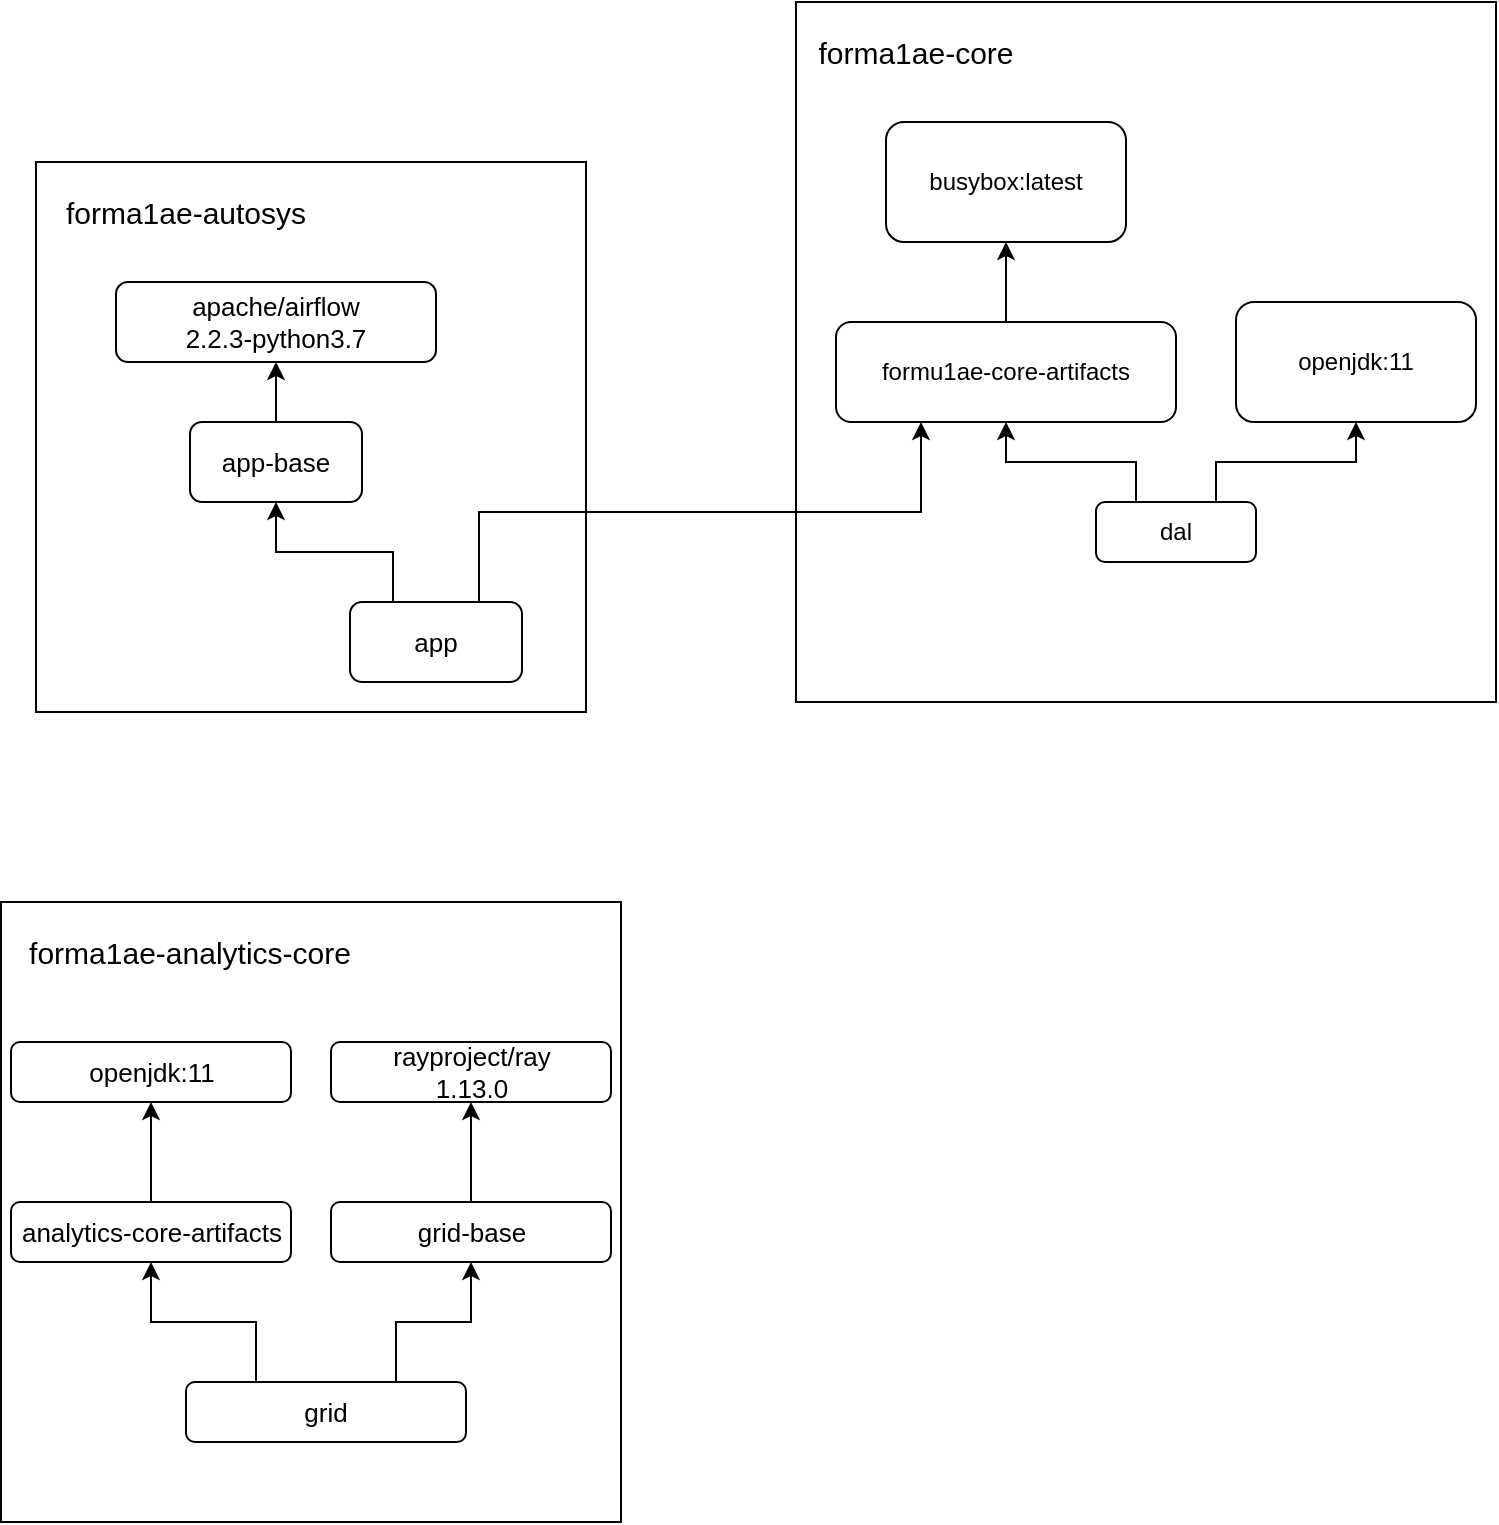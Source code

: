 <mxfile version="20.3.2" type="github" pages="2">
  <diagram id="XDo_wFbg4EFVEe4id1Wt" name="镜像关系">
    <mxGraphModel dx="946" dy="589" grid="1" gridSize="10" guides="1" tooltips="1" connect="1" arrows="1" fold="1" page="1" pageScale="1" pageWidth="827" pageHeight="1169" math="0" shadow="0">
      <root>
        <mxCell id="0" />
        <mxCell id="1" parent="0" />
        <mxCell id="X9KOwfOl-lz9BM8adhqD-38" value="" style="whiteSpace=wrap;html=1;aspect=fixed;" parent="1" vertex="1">
          <mxGeometry x="62.5" y="510" width="310" height="310" as="geometry" />
        </mxCell>
        <mxCell id="X9KOwfOl-lz9BM8adhqD-25" value="" style="whiteSpace=wrap;html=1;aspect=fixed;" parent="1" vertex="1">
          <mxGeometry x="80" y="140" width="275" height="275" as="geometry" />
        </mxCell>
        <mxCell id="X9KOwfOl-lz9BM8adhqD-13" value="" style="whiteSpace=wrap;html=1;aspect=fixed;" parent="1" vertex="1">
          <mxGeometry x="460" y="60" width="350" height="350" as="geometry" />
        </mxCell>
        <mxCell id="X9KOwfOl-lz9BM8adhqD-2" value="busybox:latest" style="rounded=1;whiteSpace=wrap;html=1;" parent="1" vertex="1">
          <mxGeometry x="505" y="120" width="120" height="60" as="geometry" />
        </mxCell>
        <mxCell id="X9KOwfOl-lz9BM8adhqD-6" style="edgeStyle=orthogonalEdgeStyle;rounded=0;orthogonalLoop=1;jettySize=auto;html=1;exitX=0.5;exitY=0;exitDx=0;exitDy=0;" parent="1" source="X9KOwfOl-lz9BM8adhqD-5" target="X9KOwfOl-lz9BM8adhqD-2" edge="1">
          <mxGeometry relative="1" as="geometry" />
        </mxCell>
        <mxCell id="X9KOwfOl-lz9BM8adhqD-5" value="formu1ae-core-artifacts" style="rounded=1;whiteSpace=wrap;html=1;" parent="1" vertex="1">
          <mxGeometry x="480" y="220" width="170" height="50" as="geometry" />
        </mxCell>
        <mxCell id="X9KOwfOl-lz9BM8adhqD-7" value="openjdk:11" style="rounded=1;whiteSpace=wrap;html=1;" parent="1" vertex="1">
          <mxGeometry x="680" y="210" width="120" height="60" as="geometry" />
        </mxCell>
        <mxCell id="X9KOwfOl-lz9BM8adhqD-10" style="edgeStyle=orthogonalEdgeStyle;rounded=0;orthogonalLoop=1;jettySize=auto;html=1;entryX=0.5;entryY=1;entryDx=0;entryDy=0;exitX=0.75;exitY=0;exitDx=0;exitDy=0;" parent="1" source="X9KOwfOl-lz9BM8adhqD-8" target="X9KOwfOl-lz9BM8adhqD-7" edge="1">
          <mxGeometry relative="1" as="geometry" />
        </mxCell>
        <mxCell id="X9KOwfOl-lz9BM8adhqD-12" style="edgeStyle=orthogonalEdgeStyle;rounded=0;orthogonalLoop=1;jettySize=auto;html=1;exitX=0.25;exitY=0;exitDx=0;exitDy=0;entryX=0.5;entryY=1;entryDx=0;entryDy=0;" parent="1" source="X9KOwfOl-lz9BM8adhqD-8" target="X9KOwfOl-lz9BM8adhqD-5" edge="1">
          <mxGeometry relative="1" as="geometry" />
        </mxCell>
        <mxCell id="X9KOwfOl-lz9BM8adhqD-8" value="dal" style="rounded=1;whiteSpace=wrap;html=1;" parent="1" vertex="1">
          <mxGeometry x="610" y="310" width="80" height="30" as="geometry" />
        </mxCell>
        <mxCell id="X9KOwfOl-lz9BM8adhqD-15" value="forma1ae-core" style="text;html=1;strokeColor=none;fillColor=none;align=center;verticalAlign=middle;whiteSpace=wrap;rounded=0;fontSize=15;" parent="1" vertex="1">
          <mxGeometry x="470" y="70" width="100" height="30" as="geometry" />
        </mxCell>
        <mxCell id="X9KOwfOl-lz9BM8adhqD-23" style="edgeStyle=orthogonalEdgeStyle;rounded=0;orthogonalLoop=1;jettySize=auto;html=1;exitX=0.5;exitY=0;exitDx=0;exitDy=0;entryX=0.5;entryY=1;entryDx=0;entryDy=0;fontSize=13;" parent="1" source="X9KOwfOl-lz9BM8adhqD-18" target="X9KOwfOl-lz9BM8adhqD-21" edge="1">
          <mxGeometry relative="1" as="geometry" />
        </mxCell>
        <mxCell id="X9KOwfOl-lz9BM8adhqD-18" value="app-base" style="rounded=1;whiteSpace=wrap;html=1;fontSize=13;" parent="1" vertex="1">
          <mxGeometry x="157" y="270" width="86" height="40" as="geometry" />
        </mxCell>
        <mxCell id="X9KOwfOl-lz9BM8adhqD-20" style="edgeStyle=orthogonalEdgeStyle;rounded=0;orthogonalLoop=1;jettySize=auto;html=1;exitX=0.25;exitY=0;exitDx=0;exitDy=0;entryX=0.5;entryY=1;entryDx=0;entryDy=0;fontSize=13;" parent="1" source="X9KOwfOl-lz9BM8adhqD-19" target="X9KOwfOl-lz9BM8adhqD-18" edge="1">
          <mxGeometry relative="1" as="geometry" />
        </mxCell>
        <mxCell id="X9KOwfOl-lz9BM8adhqD-24" style="edgeStyle=orthogonalEdgeStyle;rounded=0;orthogonalLoop=1;jettySize=auto;html=1;exitX=0.75;exitY=0;exitDx=0;exitDy=0;entryX=0.25;entryY=1;entryDx=0;entryDy=0;fontSize=15;" parent="1" source="X9KOwfOl-lz9BM8adhqD-19" target="X9KOwfOl-lz9BM8adhqD-5" edge="1">
          <mxGeometry relative="1" as="geometry" />
        </mxCell>
        <mxCell id="X9KOwfOl-lz9BM8adhqD-19" value="app" style="rounded=1;whiteSpace=wrap;html=1;fontSize=13;" parent="1" vertex="1">
          <mxGeometry x="237" y="360" width="86" height="40" as="geometry" />
        </mxCell>
        <mxCell id="X9KOwfOl-lz9BM8adhqD-21" value="apache/airflow&lt;br style=&quot;font-size: 13px;&quot;&gt;2.2.3-python3.7" style="rounded=1;whiteSpace=wrap;html=1;fontSize=13;" parent="1" vertex="1">
          <mxGeometry x="120" y="200" width="160" height="40" as="geometry" />
        </mxCell>
        <mxCell id="X9KOwfOl-lz9BM8adhqD-26" value="forma1ae-autosys" style="text;html=1;strokeColor=none;fillColor=none;align=center;verticalAlign=middle;whiteSpace=wrap;rounded=0;fontSize=15;" parent="1" vertex="1">
          <mxGeometry x="90" y="150" width="130" height="30" as="geometry" />
        </mxCell>
        <mxCell id="X9KOwfOl-lz9BM8adhqD-33" style="edgeStyle=orthogonalEdgeStyle;rounded=0;orthogonalLoop=1;jettySize=auto;html=1;exitX=0.5;exitY=0;exitDx=0;exitDy=0;entryX=0.5;entryY=1;entryDx=0;entryDy=0;fontSize=13;" parent="1" source="X9KOwfOl-lz9BM8adhqD-28" target="X9KOwfOl-lz9BM8adhqD-32" edge="1">
          <mxGeometry relative="1" as="geometry" />
        </mxCell>
        <mxCell id="X9KOwfOl-lz9BM8adhqD-28" value="analytics-core-artifacts" style="rounded=1;whiteSpace=wrap;html=1;fontSize=13;" parent="1" vertex="1">
          <mxGeometry x="67.5" y="660" width="140" height="30" as="geometry" />
        </mxCell>
        <mxCell id="X9KOwfOl-lz9BM8adhqD-34" style="edgeStyle=orthogonalEdgeStyle;rounded=0;orthogonalLoop=1;jettySize=auto;html=1;exitX=0.5;exitY=0;exitDx=0;exitDy=0;fontSize=13;" parent="1" source="X9KOwfOl-lz9BM8adhqD-29" target="X9KOwfOl-lz9BM8adhqD-31" edge="1">
          <mxGeometry relative="1" as="geometry" />
        </mxCell>
        <mxCell id="X9KOwfOl-lz9BM8adhqD-29" value="grid-base" style="rounded=1;whiteSpace=wrap;html=1;fontSize=13;" parent="1" vertex="1">
          <mxGeometry x="227.5" y="660" width="140" height="30" as="geometry" />
        </mxCell>
        <mxCell id="X9KOwfOl-lz9BM8adhqD-35" style="edgeStyle=orthogonalEdgeStyle;rounded=0;orthogonalLoop=1;jettySize=auto;html=1;exitX=0.25;exitY=0;exitDx=0;exitDy=0;entryX=0.5;entryY=1;entryDx=0;entryDy=0;fontSize=13;" parent="1" source="X9KOwfOl-lz9BM8adhqD-30" target="X9KOwfOl-lz9BM8adhqD-28" edge="1">
          <mxGeometry relative="1" as="geometry" />
        </mxCell>
        <mxCell id="X9KOwfOl-lz9BM8adhqD-36" style="edgeStyle=orthogonalEdgeStyle;rounded=0;orthogonalLoop=1;jettySize=auto;html=1;exitX=0.75;exitY=0;exitDx=0;exitDy=0;entryX=0.5;entryY=1;entryDx=0;entryDy=0;fontSize=13;" parent="1" source="X9KOwfOl-lz9BM8adhqD-30" target="X9KOwfOl-lz9BM8adhqD-29" edge="1">
          <mxGeometry relative="1" as="geometry" />
        </mxCell>
        <mxCell id="X9KOwfOl-lz9BM8adhqD-30" value="grid" style="rounded=1;whiteSpace=wrap;html=1;fontSize=13;" parent="1" vertex="1">
          <mxGeometry x="155" y="750" width="140" height="30" as="geometry" />
        </mxCell>
        <mxCell id="X9KOwfOl-lz9BM8adhqD-31" value="rayproject/ray&lt;br&gt;1.13.0" style="rounded=1;whiteSpace=wrap;html=1;fontSize=13;" parent="1" vertex="1">
          <mxGeometry x="227.5" y="580" width="140" height="30" as="geometry" />
        </mxCell>
        <mxCell id="X9KOwfOl-lz9BM8adhqD-32" value="openjdk:11" style="rounded=1;whiteSpace=wrap;html=1;fontSize=13;" parent="1" vertex="1">
          <mxGeometry x="67.5" y="580" width="140" height="30" as="geometry" />
        </mxCell>
        <mxCell id="X9KOwfOl-lz9BM8adhqD-39" value="forma1ae-analytics-core" style="text;html=1;strokeColor=none;fillColor=none;align=center;verticalAlign=middle;whiteSpace=wrap;rounded=0;fontSize=15;" parent="1" vertex="1">
          <mxGeometry x="72.5" y="520" width="167.5" height="30" as="geometry" />
        </mxCell>
      </root>
    </mxGraphModel>
  </diagram>
  <diagram id="QH7vc_-Yj3qXH3qq_Wlh" name="smoke-test容器关系">
    <mxGraphModel dx="788" dy="567" grid="1" gridSize="10" guides="1" tooltips="1" connect="1" arrows="1" fold="1" page="1" pageScale="1" pageWidth="1169" pageHeight="827" math="0" shadow="0">
      <root>
        <mxCell id="0" />
        <mxCell id="1" parent="0" />
        <mxCell id="V0Vm67aZEQ86Z-TI0EAT-1" value="data&lt;br&gt;data:smoke&lt;br&gt;33001:33001" style="rounded=1;whiteSpace=wrap;html=1;" vertex="1" parent="1">
          <mxGeometry x="730" y="170" width="120" height="60" as="geometry" />
        </mxCell>
        <mxCell id="V0Vm67aZEQ86Z-TI0EAT-2" value="redis&lt;br&gt;redis:7.0.2&lt;br&gt;6379:6379" style="rounded=1;whiteSpace=wrap;html=1;" vertex="1" parent="1">
          <mxGeometry x="730" y="260" width="120" height="60" as="geometry" />
        </mxCell>
        <mxCell id="V0Vm67aZEQ86Z-TI0EAT-3" value="risk-engine-db&lt;br&gt;postgres:12.9&lt;br&gt;5432:5432" style="rounded=1;whiteSpace=wrap;html=1;" vertex="1" parent="1">
          <mxGeometry x="730" y="380" width="120" height="60" as="geometry" />
        </mxCell>
        <mxCell id="V0Vm67aZEQ86Z-TI0EAT-18" style="edgeStyle=orthogonalEdgeStyle;rounded=0;orthogonalLoop=1;jettySize=auto;html=1;exitX=1;exitY=0.5;exitDx=0;exitDy=0;endArrow=classic;endFill=1;" edge="1" parent="1" source="V0Vm67aZEQ86Z-TI0EAT-4" target="V0Vm67aZEQ86Z-TI0EAT-2">
          <mxGeometry relative="1" as="geometry" />
        </mxCell>
        <mxCell id="V0Vm67aZEQ86Z-TI0EAT-19" style="edgeStyle=orthogonalEdgeStyle;rounded=0;orthogonalLoop=1;jettySize=auto;html=1;exitX=0.5;exitY=1;exitDx=0;exitDy=0;endArrow=classic;endFill=1;" edge="1" parent="1" source="V0Vm67aZEQ86Z-TI0EAT-4" target="V0Vm67aZEQ86Z-TI0EAT-5">
          <mxGeometry relative="1" as="geometry" />
        </mxCell>
        <mxCell id="V0Vm67aZEQ86Z-TI0EAT-21" style="edgeStyle=orthogonalEdgeStyle;rounded=0;orthogonalLoop=1;jettySize=auto;html=1;exitX=1;exitY=0.5;exitDx=0;exitDy=0;entryX=0;entryY=0.5;entryDx=0;entryDy=0;endArrow=classic;endFill=1;" edge="1" parent="1" source="V0Vm67aZEQ86Z-TI0EAT-4" target="V0Vm67aZEQ86Z-TI0EAT-3">
          <mxGeometry relative="1" as="geometry" />
        </mxCell>
        <mxCell id="V0Vm67aZEQ86Z-TI0EAT-4" value="grid&lt;br&gt;grid:smoke&lt;br&gt;8265:8265&lt;br&gt;8000:8000" style="rounded=1;whiteSpace=wrap;html=1;" vertex="1" parent="1">
          <mxGeometry x="450" y="260" width="120" height="60" as="geometry" />
        </mxCell>
        <mxCell id="V0Vm67aZEQ86Z-TI0EAT-20" style="edgeStyle=orthogonalEdgeStyle;rounded=0;orthogonalLoop=1;jettySize=auto;html=1;exitX=0.5;exitY=1;exitDx=0;exitDy=0;entryX=0.5;entryY=0;entryDx=0;entryDy=0;endArrow=classic;endFill=1;" edge="1" parent="1" source="V0Vm67aZEQ86Z-TI0EAT-5" target="V0Vm67aZEQ86Z-TI0EAT-7">
          <mxGeometry relative="1" as="geometry" />
        </mxCell>
        <mxCell id="V0Vm67aZEQ86Z-TI0EAT-5" value="api&lt;br&gt;dal:smoke&lt;br&gt;10000:8080" style="rounded=1;whiteSpace=wrap;html=1;" vertex="1" parent="1">
          <mxGeometry x="450" y="360" width="120" height="60" as="geometry" />
        </mxCell>
        <mxCell id="V0Vm67aZEQ86Z-TI0EAT-7" value="dal&lt;br&gt;dal:smoke&lt;br&gt;3000:3000" style="rounded=1;whiteSpace=wrap;html=1;" vertex="1" parent="1">
          <mxGeometry x="450" y="463.5" width="120" height="60" as="geometry" />
        </mxCell>
        <mxCell id="V0Vm67aZEQ86Z-TI0EAT-12" style="rounded=0;orthogonalLoop=1;jettySize=auto;html=1;exitX=0.5;exitY=1;exitDx=0;exitDy=0;entryX=0.5;entryY=0;entryDx=0;entryDy=0;endArrow=none;endFill=0;" edge="1" parent="1" source="V0Vm67aZEQ86Z-TI0EAT-9" target="V0Vm67aZEQ86Z-TI0EAT-11">
          <mxGeometry relative="1" as="geometry" />
        </mxCell>
        <mxCell id="V0Vm67aZEQ86Z-TI0EAT-9" value="app&lt;br&gt;app-test:smoke&lt;br&gt;8080:8080" style="rounded=1;whiteSpace=wrap;html=1;" vertex="1" parent="1">
          <mxGeometry x="220" y="310" width="120" height="60" as="geometry" />
        </mxCell>
        <mxCell id="V0Vm67aZEQ86Z-TI0EAT-11" value="*.json" style="shape=datastore;whiteSpace=wrap;html=1;" vertex="1" parent="1">
          <mxGeometry x="250" y="400" width="60" height="60" as="geometry" />
        </mxCell>
      </root>
    </mxGraphModel>
  </diagram>
</mxfile>
